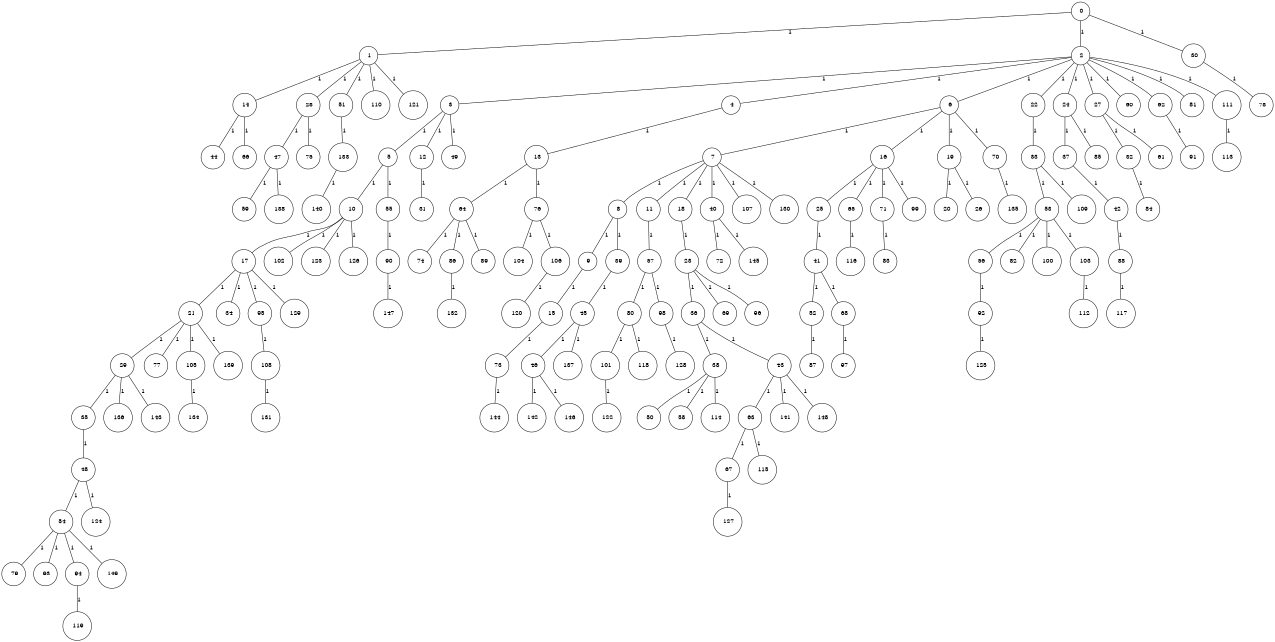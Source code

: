 graph G {
size="8.5,11;"
ratio = "expand;"
fixedsize="true;"
overlap="scale;"
node[shape=circle,width=.12,hight=.12,fontsize=12]
edge[fontsize=12]

0[label=" 0" color=black, pos="1.5018639,1.6721007!"];
1[label=" 1" color=black, pos="0.084511389,2.0523047!"];
2[label=" 2" color=black, pos="0.78540889,0.26490593!"];
3[label=" 3" color=black, pos="1.1107796,0.1129865!"];
4[label=" 4" color=black, pos="2.4677455,1.2379163!"];
5[label=" 5" color=black, pos="1.9784254,1.4118701!"];
6[label=" 6" color=black, pos="2.4727583,2.3999744!"];
7[label=" 7" color=black, pos="0.54977228,1.5541984!"];
8[label=" 8" color=black, pos="1.5132898,1.1851285!"];
9[label=" 9" color=black, pos="1.4640463,2.5867525!"];
10[label=" 10" color=black, pos="2.9554215,1.6523928!"];
11[label=" 11" color=black, pos="1.2239313,1.8586145!"];
12[label=" 12" color=black, pos="2.6249581,2.9374607!"];
13[label=" 13" color=black, pos="1.2221369,1.8438633!"];
14[label=" 14" color=black, pos="1.4061872,0.72971449!"];
15[label=" 15" color=black, pos="2.8404429,2.0075957!"];
16[label=" 16" color=black, pos="0.51021193,1.9515339!"];
17[label=" 17" color=black, pos="0.43015742,0.22371334!"];
18[label=" 18" color=black, pos="0.38994485,2.45178!"];
19[label=" 19" color=black, pos="2.6414855,0.30555295!"];
20[label=" 20" color=black, pos="2.4069253,2.8698271!"];
21[label=" 21" color=black, pos="0.59234443,1.3239574!"];
22[label=" 22" color=black, pos="0.95752816,1.9544912!"];
23[label=" 23" color=black, pos="2.3375848,2.1517038!"];
24[label=" 24" color=black, pos="0.15481111,1.8220549!"];
25[label=" 25" color=black, pos="1.6415241,2.9705474!"];
26[label=" 26" color=black, pos="2.9218744,0.64534504!"];
27[label=" 27" color=black, pos="2.7327219,0.82980351!"];
28[label=" 28" color=black, pos="0.19391161,0.7687094!"];
29[label=" 29" color=black, pos="2.4133211,1.7847877!"];
30[label=" 30" color=black, pos="2.1463387,2.1688203!"];
31[label=" 31" color=black, pos="2.7013658,0.33172016!"];
32[label=" 32" color=black, pos="2.4237618,1.4411454!"];
33[label=" 33" color=black, pos="0.19954326,1.0967548!"];
34[label=" 34" color=black, pos="1.8340203,1.6847776!"];
35[label=" 35" color=black, pos="2.6929978,1.7063894!"];
36[label=" 36" color=black, pos="2.2142117,1.6731655!"];
37[label=" 37" color=black, pos="2.5677657,0.99838196!"];
38[label=" 38" color=black, pos="2.1972321,2.1980278!"];
39[label=" 39" color=black, pos="0.48772641,1.7547748!"];
40[label=" 40" color=black, pos="2.683523,0.97677406!"];
41[label=" 41" color=black, pos="0.6076131,2.0044839!"];
42[label=" 42" color=black, pos="0.81562862,0.0083756326!"];
43[label=" 43" color=black, pos="2.2038426,0.39553582!"];
44[label=" 44" color=black, pos="2.1898639,0.045586985!"];
45[label=" 45" color=black, pos="1.5266544,1.471734!"];
46[label=" 46" color=black, pos="2.2111712,1.6224844!"];
47[label=" 47" color=black, pos="0.19950978,0.61038585!"];
48[label=" 48" color=black, pos="0.5731794,2.7660991!"];
49[label=" 49" color=black, pos="1.6606887,2.6224259!"];
50[label=" 50" color=black, pos="2.4598446,0.98494376!"];
51[label=" 51" color=black, pos="0.34556661,2.0817414!"];
52[label=" 52" color=black, pos="1.4491808,1.2930601!"];
53[label=" 53" color=black, pos="0.17129729,2.6997218!"];
54[label=" 54" color=black, pos="0.43455588,1.0813662!"];
55[label=" 55" color=black, pos="2.6994654,1.5170985!"];
56[label=" 56" color=black, pos="1.2789119,1.4534373!"];
57[label=" 57" color=black, pos="0.053780646,0.41591802!"];
58[label=" 58" color=black, pos="0.70666471,0.17731233!"];
59[label=" 59" color=black, pos="2.7813414,1.5876619!"];
60[label=" 60" color=black, pos="1.386382,0.2063575!"];
61[label=" 61" color=black, pos="1.6455161,0.94014786!"];
62[label=" 62" color=black, pos="0.2282855,0.71413762!"];
63[label=" 63" color=black, pos="1.713266,0.20039564!"];
64[label=" 64" color=black, pos="2.5144337,0.93177864!"];
65[label=" 65" color=black, pos="0.72969609,0.081839533!"];
66[label=" 66" color=black, pos="2.7485584,1.4885921!"];
67[label=" 67" color=black, pos="1.5182056,0.76042202!"];
68[label=" 68" color=black, pos="1.956976,2.4622669!"];
69[label=" 69" color=black, pos="2.8728588,1.682564!"];
70[label=" 70" color=black, pos="2.4239288,0.028895186!"];
71[label=" 71" color=black, pos="1.6279377,2.1293728!"];
72[label=" 72" color=black, pos="2.8831237,1.7105857!"];
73[label=" 73" color=black, pos="1.4088481,0.049180625!"];
74[label=" 74" color=black, pos="2.0515771,0.68730639!"];
75[label=" 75" color=black, pos="0.61402671,1.4743702!"];
76[label=" 76" color=black, pos="0.41450793,0.17349471!"];
77[label=" 77" color=black, pos="2.3390519,0.38851107!"];
78[label=" 78" color=black, pos="0.2527603,0.9001756!"];
79[label=" 79" color=black, pos="2.6466971,0.023069386!"];
80[label=" 80" color=black, pos="0.090699878,1.1426407!"];
81[label=" 81" color=black, pos="1.5260803,0.65695459!"];
82[label=" 82" color=black, pos="2.729594,2.1474401!"];
83[label=" 83" color=black, pos="0.79198939,2.9146234!"];
84[label=" 84" color=black, pos="1.5584475,2.4938641!"];
85[label=" 85" color=black, pos="1.9441768,0.6604802!"];
86[label=" 86" color=black, pos="1.2997814,1.0776351!"];
87[label=" 87" color=black, pos="2.5902042,2.4762993!"];
88[label=" 88" color=black, pos="1.8343596,2.1804521!"];
89[label=" 89" color=black, pos="1.8107612,0.93809738!"];
90[label=" 90" color=black, pos="0.18166765,0.88397599!"];
91[label=" 91" color=black, pos="2.7073478,0.18015437!"];
92[label=" 92" color=black, pos="2.8867175,1.1632947!"];
93[label=" 93" color=black, pos="0.55639359,1.0278314!"];
94[label=" 94" color=black, pos="1.3844307,2.8026535!"];
95[label=" 95" color=black, pos="0.20617104,1.655539!"];
96[label=" 96" color=black, pos="2.8978927,1.4009706!"];
97[label=" 97" color=black, pos="2.6733978,2.2490093!"];
98[label=" 98" color=black, pos="0.42460543,0.82872249!"];
99[label=" 99" color=black, pos="1.9315846,0.39774853!"];
100[label=" 100" color=black, pos="0.6828953,0.64919644!"];
101[label=" 101" color=black, pos="2.3848182,0.095463881!"];
102[label=" 102" color=black, pos="2.7824944,1.7438839!"];
103[label=" 103" color=black, pos="2.1770701,2.0291961!"];
104[label=" 104" color=black, pos="2.235414,0.78361688!"];
105[label=" 105" color=black, pos="0.76923461,1.7638773!"];
106[label=" 106" color=black, pos="1.1656114,1.3257933!"];
107[label=" 107" color=black, pos="2.6014766,0.91549813!"];
108[label=" 108" color=black, pos="2.2845851,2.5236608!"];
109[label=" 109" color=black, pos="2.2417224,1.4386523!"];
110[label=" 110" color=black, pos="2.517242,2.0128822!"];
111[label=" 111" color=black, pos="1.5819591,0.76927505!"];
112[label=" 112" color=black, pos="2.472245,2.7261849!"];
113[label=" 113" color=black, pos="2.5855181,1.4353196!"];
114[label=" 114" color=black, pos="2.0826619,0.84832543!"];
115[label=" 115" color=black, pos="2.4846547,2.9685104!"];
116[label=" 116" color=black, pos="2.3285181,2.4386431!"];
117[label=" 117" color=black, pos="0.11129581,2.5944574!"];
118[label=" 118" color=black, pos="1.0598314,2.32285!"];
119[label=" 119" color=black, pos="2.6494179,1.4591636!"];
120[label=" 120" color=black, pos="0.64501697,0.3631425!"];
121[label=" 121" color=black, pos="1.6754106,1.9816645!"];
122[label=" 122" color=black, pos="1.559575,1.442211!"];
123[label=" 123" color=black, pos="1.5938134,2.8134694!"];
124[label=" 124" color=black, pos="1.9028925,2.4925721!"];
125[label=" 125" color=black, pos="1.1294078,2.6427261!"];
126[label=" 126" color=black, pos="1.6943691,2.8310298!"];
127[label=" 127" color=black, pos="0.057701163,1.46545!"];
128[label=" 128" color=black, pos="1.4755418,0.93325316!"];
129[label=" 129" color=black, pos="0.62705456,2.9090249!"];
130[label=" 130" color=black, pos="2.7449075,2.2308592!"];
131[label=" 131" color=black, pos="1.7619572,2.2610525!"];
132[label=" 132" color=black, pos="2.2964412,1.679038!"];
133[label=" 133" color=black, pos="1.8406541,0.61508822!"];
134[label=" 134" color=black, pos="0.28734024,2.8788102!"];
135[label=" 135" color=black, pos="1.7363113,1.0477595!"];
136[label=" 136" color=black, pos="2.1728526,0.36280553!"];
137[label=" 137" color=black, pos="1.8959303,1.9865368!"];
138[label=" 138" color=black, pos="0.62306632,2.9795587!"];
139[label=" 139" color=black, pos="1.2617247,1.0498732!"];
140[label=" 140" color=black, pos="1.9942359,1.9840148!"];
141[label=" 141" color=black, pos="1.0506753,0.36991317!"];
142[label=" 142" color=black, pos="2.045221,0.68305698!"];
143[label=" 143" color=black, pos="1.5929836,0.99338547!"];
144[label=" 144" color=black, pos="2.7118292,0.56574345!"];
145[label=" 145" color=black, pos="1.6280214,2.2485973!"];
146[label=" 146" color=black, pos="1.7696762,1.6361113!"];
147[label=" 147" color=black, pos="0.4687673,0.58956679!"];
148[label=" 148" color=black, pos="2.4148957,2.2978931!"];
149[label=" 149" color=black, pos="1.1726847,2.8035867!"];
0--1[label="1"]
0--2[label="1"]
0--30[label="1"]
1--14[label="1"]
1--28[label="1"]
1--51[label="1"]
1--110[label="1"]
1--121[label="1"]
2--3[label="1"]
2--4[label="1"]
2--6[label="1"]
2--22[label="1"]
2--24[label="1"]
2--27[label="1"]
2--60[label="1"]
2--62[label="1"]
2--81[label="1"]
2--111[label="1"]
3--5[label="1"]
3--12[label="1"]
3--49[label="1"]
4--13[label="1"]
5--10[label="1"]
5--55[label="1"]
6--7[label="1"]
6--16[label="1"]
6--19[label="1"]
6--70[label="1"]
7--8[label="1"]
7--11[label="1"]
7--18[label="1"]
7--40[label="1"]
7--107[label="1"]
7--130[label="1"]
8--9[label="1"]
8--39[label="1"]
9--15[label="1"]
10--17[label="1"]
10--102[label="1"]
10--123[label="1"]
10--126[label="1"]
11--57[label="1"]
12--31[label="1"]
13--64[label="1"]
13--76[label="1"]
14--44[label="1"]
14--66[label="1"]
15--73[label="1"]
16--25[label="1"]
16--65[label="1"]
16--71[label="1"]
16--99[label="1"]
17--21[label="1"]
17--34[label="1"]
17--95[label="1"]
17--129[label="1"]
18--23[label="1"]
19--20[label="1"]
19--26[label="1"]
21--29[label="1"]
21--77[label="1"]
21--105[label="1"]
21--139[label="1"]
22--33[label="1"]
23--36[label="1"]
23--69[label="1"]
23--96[label="1"]
24--37[label="1"]
24--85[label="1"]
25--41[label="1"]
27--32[label="1"]
27--61[label="1"]
28--47[label="1"]
28--75[label="1"]
29--35[label="1"]
29--136[label="1"]
29--143[label="1"]
30--78[label="1"]
32--84[label="1"]
33--53[label="1"]
33--109[label="1"]
35--48[label="1"]
36--38[label="1"]
36--43[label="1"]
37--42[label="1"]
38--50[label="1"]
38--58[label="1"]
38--114[label="1"]
39--45[label="1"]
40--72[label="1"]
40--145[label="1"]
41--52[label="1"]
41--68[label="1"]
42--88[label="1"]
43--63[label="1"]
43--141[label="1"]
43--148[label="1"]
45--46[label="1"]
45--137[label="1"]
46--142[label="1"]
46--146[label="1"]
47--59[label="1"]
47--138[label="1"]
48--54[label="1"]
48--124[label="1"]
51--133[label="1"]
52--87[label="1"]
53--56[label="1"]
53--82[label="1"]
53--100[label="1"]
53--103[label="1"]
54--79[label="1"]
54--93[label="1"]
54--94[label="1"]
54--149[label="1"]
55--90[label="1"]
56--92[label="1"]
57--80[label="1"]
57--98[label="1"]
62--91[label="1"]
63--67[label="1"]
63--115[label="1"]
64--74[label="1"]
64--86[label="1"]
64--89[label="1"]
65--116[label="1"]
67--127[label="1"]
68--97[label="1"]
70--135[label="1"]
71--83[label="1"]
73--144[label="1"]
76--104[label="1"]
76--106[label="1"]
80--101[label="1"]
80--118[label="1"]
86--132[label="1"]
88--117[label="1"]
90--147[label="1"]
92--125[label="1"]
94--119[label="1"]
95--108[label="1"]
98--128[label="1"]
101--122[label="1"]
103--112[label="1"]
105--134[label="1"]
106--120[label="1"]
108--131[label="1"]
111--113[label="1"]
133--140[label="1"]

}
